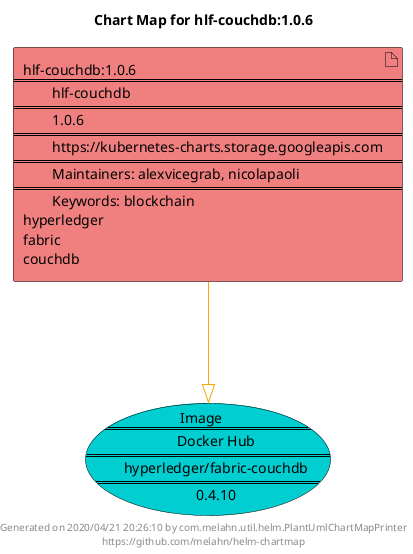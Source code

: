 @startuml
skinparam linetype ortho
skinparam backgroundColor white
skinparam usecaseBorderColor black
skinparam usecaseArrowColor LightSlateGray
skinparam artifactBorderColor black
skinparam artifactArrowColor LightSlateGray

title Chart Map for hlf-couchdb:1.0.6

'There is one referenced Helm Chart
artifact "hlf-couchdb:1.0.6\n====\n\thlf-couchdb\n====\n\t1.0.6\n====\n\thttps://kubernetes-charts.storage.googleapis.com\n====\n\tMaintainers: alexvicegrab, nicolapaoli\n====\n\tKeywords: blockchain\nhyperledger\nfabric\ncouchdb" as hlf_couchdb_1_0_6 #LightCoral

'There is one referenced Docker Image
usecase "Image\n====\n\tDocker Hub\n====\n\thyperledger/fabric-couchdb\n====\n\t0.4.10" as hyperledger_fabric_couchdb_0_4_10 #DarkTurquoise

'Chart Dependencies
hlf_couchdb_1_0_6--[#orange]-|>hyperledger_fabric_couchdb_0_4_10

center footer Generated on 2020/04/21 20:26:10 by com.melahn.util.helm.PlantUmlChartMapPrinter\nhttps://github.com/melahn/helm-chartmap
@enduml
